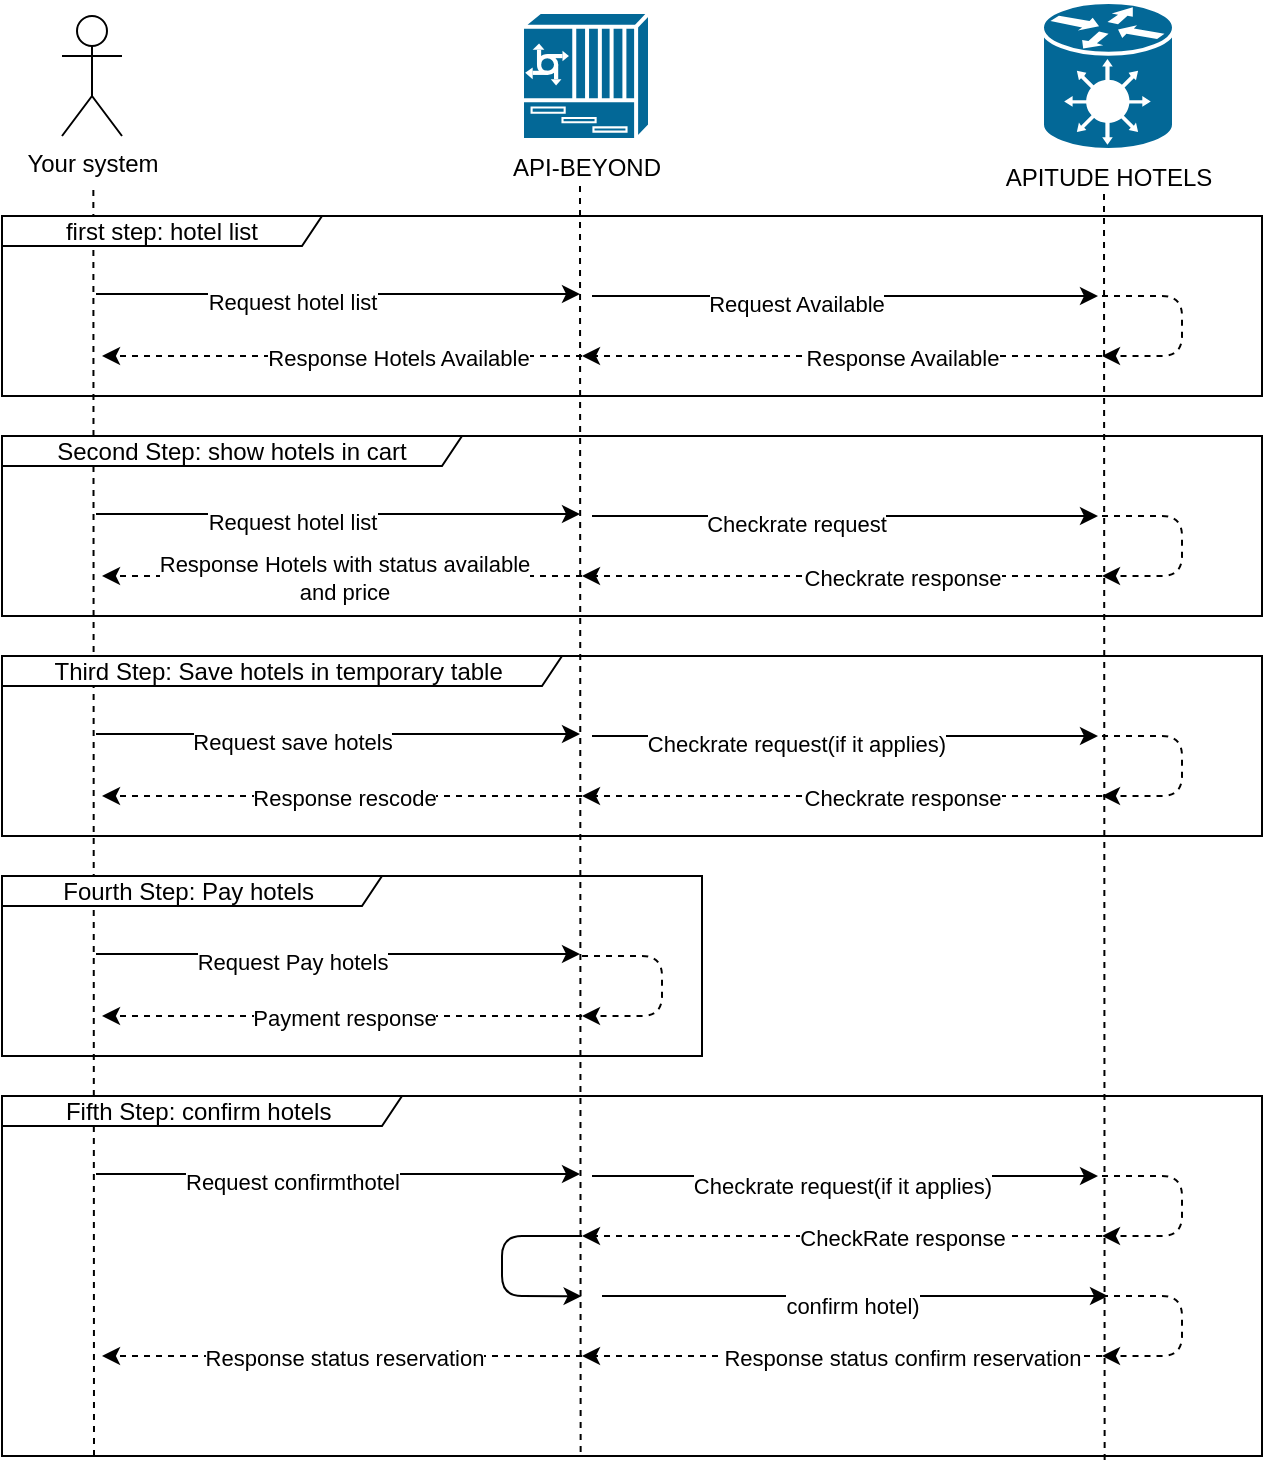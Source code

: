 <mxfile version="14.6.1" type="github">
  <diagram id="uI9NZhj-tiXMlV7Sy9HS" name="Page-1">
    <mxGraphModel dx="790" dy="454" grid="1" gridSize="10" guides="1" tooltips="1" connect="1" arrows="1" fold="1" page="1" pageScale="1" pageWidth="827" pageHeight="1169" math="0" shadow="0">
      <root>
        <mxCell id="0" />
        <mxCell id="1" parent="0" />
        <mxCell id="gHuZ6T7LDsbdSsrY7IHY-1" value="Your system" style="shape=umlActor;verticalLabelPosition=bottom;verticalAlign=top;html=1;outlineConnect=0;" parent="1" vertex="1">
          <mxGeometry x="120" y="80" width="30" height="60" as="geometry" />
        </mxCell>
        <mxCell id="gHuZ6T7LDsbdSsrY7IHY-6" value="API-BEYOND" style="shape=mxgraph.cisco.misc.6700_series;html=1;pointerEvents=1;dashed=0;fillColor=#036897;strokeColor=#ffffff;strokeWidth=2;verticalLabelPosition=bottom;verticalAlign=top;align=center;outlineConnect=0;" parent="1" vertex="1">
          <mxGeometry x="350" y="78" width="64" height="64" as="geometry" />
        </mxCell>
        <mxCell id="gHuZ6T7LDsbdSsrY7IHY-8" value="APITUDE HOTELS" style="shape=mxgraph.cisco.hubs_and_gateways.generic_gateway;html=1;pointerEvents=1;dashed=0;fillColor=#036897;strokeColor=#ffffff;strokeWidth=2;verticalLabelPosition=bottom;verticalAlign=top;align=center;outlineConnect=0;" parent="1" vertex="1">
          <mxGeometry x="610" y="73" width="66" height="74" as="geometry" />
        </mxCell>
        <mxCell id="gHuZ6T7LDsbdSsrY7IHY-10" value="" style="endArrow=none;dashed=1;html=1;" parent="1" edge="1">
          <mxGeometry width="50" height="50" relative="1" as="geometry">
            <mxPoint x="136" y="800" as="sourcePoint" />
            <mxPoint x="135.682" y="167" as="targetPoint" />
          </mxGeometry>
        </mxCell>
        <mxCell id="gHuZ6T7LDsbdSsrY7IHY-11" value="first step: hotel list" style="shape=umlFrame;whiteSpace=wrap;html=1;width=160;height=15;" parent="1" vertex="1">
          <mxGeometry x="90" y="180" width="630" height="90" as="geometry" />
        </mxCell>
        <mxCell id="gHuZ6T7LDsbdSsrY7IHY-12" value="" style="endArrow=none;dashed=1;html=1;" parent="1" edge="1">
          <mxGeometry width="50" height="50" relative="1" as="geometry">
            <mxPoint x="379.32" y="798" as="sourcePoint" />
            <mxPoint x="379.002" y="165" as="targetPoint" />
          </mxGeometry>
        </mxCell>
        <mxCell id="gHuZ6T7LDsbdSsrY7IHY-13" value="" style="endArrow=none;dashed=1;html=1;" parent="1" edge="1">
          <mxGeometry width="50" height="50" relative="1" as="geometry">
            <mxPoint x="641.32" y="802" as="sourcePoint" />
            <mxPoint x="641.002" y="169" as="targetPoint" />
          </mxGeometry>
        </mxCell>
        <mxCell id="gHuZ6T7LDsbdSsrY7IHY-14" value="" style="endArrow=classic;html=1;exitX=0.095;exitY=0.556;exitDx=0;exitDy=0;exitPerimeter=0;" parent="1" edge="1">
          <mxGeometry width="50" height="50" relative="1" as="geometry">
            <mxPoint x="137" y="219" as="sourcePoint" />
            <mxPoint x="379" y="219" as="targetPoint" />
          </mxGeometry>
        </mxCell>
        <mxCell id="gHuZ6T7LDsbdSsrY7IHY-15" value="Request hotel list" style="edgeLabel;html=1;align=center;verticalAlign=middle;resizable=0;points=[];" parent="gHuZ6T7LDsbdSsrY7IHY-14" vertex="1" connectable="0">
          <mxGeometry x="-0.196" y="-4" relative="1" as="geometry">
            <mxPoint as="offset" />
          </mxGeometry>
        </mxCell>
        <mxCell id="gHuZ6T7LDsbdSsrY7IHY-16" value="" style="endArrow=classic;html=1;exitX=0.095;exitY=0.556;exitDx=0;exitDy=0;exitPerimeter=0;" parent="1" edge="1">
          <mxGeometry width="50" height="50" relative="1" as="geometry">
            <mxPoint x="385" y="220.0" as="sourcePoint" />
            <mxPoint x="638" y="220.0" as="targetPoint" />
          </mxGeometry>
        </mxCell>
        <mxCell id="gHuZ6T7LDsbdSsrY7IHY-17" value="Request Available" style="edgeLabel;html=1;align=center;verticalAlign=middle;resizable=0;points=[];" parent="gHuZ6T7LDsbdSsrY7IHY-16" vertex="1" connectable="0">
          <mxGeometry x="-0.196" y="-4" relative="1" as="geometry">
            <mxPoint as="offset" />
          </mxGeometry>
        </mxCell>
        <mxCell id="gHuZ6T7LDsbdSsrY7IHY-21" value="" style="endArrow=classic;html=1;dashed=1;" parent="1" edge="1">
          <mxGeometry width="50" height="50" relative="1" as="geometry">
            <mxPoint x="640" y="220" as="sourcePoint" />
            <mxPoint x="640" y="250" as="targetPoint" />
            <Array as="points">
              <mxPoint x="680" y="220" />
              <mxPoint x="680" y="250" />
            </Array>
          </mxGeometry>
        </mxCell>
        <mxCell id="gHuZ6T7LDsbdSsrY7IHY-23" value="" style="endArrow=classic;html=1;dashed=1;" parent="1" edge="1">
          <mxGeometry width="50" height="50" relative="1" as="geometry">
            <mxPoint x="640" y="250" as="sourcePoint" />
            <mxPoint x="380" y="250" as="targetPoint" />
          </mxGeometry>
        </mxCell>
        <mxCell id="gHuZ6T7LDsbdSsrY7IHY-24" value="Response Available" style="edgeLabel;html=1;align=center;verticalAlign=middle;resizable=0;points=[];" parent="gHuZ6T7LDsbdSsrY7IHY-23" vertex="1" connectable="0">
          <mxGeometry x="-0.231" y="1" relative="1" as="geometry">
            <mxPoint as="offset" />
          </mxGeometry>
        </mxCell>
        <mxCell id="gHuZ6T7LDsbdSsrY7IHY-25" value="" style="endArrow=classic;html=1;dashed=1;" parent="1" edge="1">
          <mxGeometry width="50" height="50" relative="1" as="geometry">
            <mxPoint x="380" y="250" as="sourcePoint" />
            <mxPoint x="140" y="250" as="targetPoint" />
          </mxGeometry>
        </mxCell>
        <mxCell id="gHuZ6T7LDsbdSsrY7IHY-26" value="Response Hotels Available" style="edgeLabel;html=1;align=center;verticalAlign=middle;resizable=0;points=[];" parent="gHuZ6T7LDsbdSsrY7IHY-25" vertex="1" connectable="0">
          <mxGeometry x="-0.231" y="1" relative="1" as="geometry">
            <mxPoint as="offset" />
          </mxGeometry>
        </mxCell>
        <mxCell id="9R2wmJSp-VFCxMIoa1hE-1" value="Second Step: show hotels in cart" style="shape=umlFrame;whiteSpace=wrap;html=1;width=230;height=15;" vertex="1" parent="1">
          <mxGeometry x="90" y="290" width="630" height="90" as="geometry" />
        </mxCell>
        <mxCell id="9R2wmJSp-VFCxMIoa1hE-2" value="" style="endArrow=classic;html=1;exitX=0.095;exitY=0.556;exitDx=0;exitDy=0;exitPerimeter=0;" edge="1" parent="1">
          <mxGeometry width="50" height="50" relative="1" as="geometry">
            <mxPoint x="137" y="329" as="sourcePoint" />
            <mxPoint x="379" y="329" as="targetPoint" />
          </mxGeometry>
        </mxCell>
        <mxCell id="9R2wmJSp-VFCxMIoa1hE-3" value="Request hotel list" style="edgeLabel;html=1;align=center;verticalAlign=middle;resizable=0;points=[];" vertex="1" connectable="0" parent="9R2wmJSp-VFCxMIoa1hE-2">
          <mxGeometry x="-0.196" y="-4" relative="1" as="geometry">
            <mxPoint as="offset" />
          </mxGeometry>
        </mxCell>
        <mxCell id="9R2wmJSp-VFCxMIoa1hE-4" value="" style="endArrow=classic;html=1;exitX=0.095;exitY=0.556;exitDx=0;exitDy=0;exitPerimeter=0;" edge="1" parent="1">
          <mxGeometry width="50" height="50" relative="1" as="geometry">
            <mxPoint x="385" y="330.0" as="sourcePoint" />
            <mxPoint x="638" y="330.0" as="targetPoint" />
          </mxGeometry>
        </mxCell>
        <mxCell id="9R2wmJSp-VFCxMIoa1hE-5" value="Checkrate request" style="edgeLabel;html=1;align=center;verticalAlign=middle;resizable=0;points=[];" vertex="1" connectable="0" parent="9R2wmJSp-VFCxMIoa1hE-4">
          <mxGeometry x="-0.196" y="-4" relative="1" as="geometry">
            <mxPoint as="offset" />
          </mxGeometry>
        </mxCell>
        <mxCell id="9R2wmJSp-VFCxMIoa1hE-6" value="" style="endArrow=classic;html=1;dashed=1;" edge="1" parent="1">
          <mxGeometry width="50" height="50" relative="1" as="geometry">
            <mxPoint x="640" y="330" as="sourcePoint" />
            <mxPoint x="640" y="360" as="targetPoint" />
            <Array as="points">
              <mxPoint x="680" y="330" />
              <mxPoint x="680" y="360" />
            </Array>
          </mxGeometry>
        </mxCell>
        <mxCell id="9R2wmJSp-VFCxMIoa1hE-7" value="" style="endArrow=classic;html=1;dashed=1;" edge="1" parent="1">
          <mxGeometry width="50" height="50" relative="1" as="geometry">
            <mxPoint x="640" y="360" as="sourcePoint" />
            <mxPoint x="380" y="360" as="targetPoint" />
          </mxGeometry>
        </mxCell>
        <mxCell id="9R2wmJSp-VFCxMIoa1hE-8" value="Checkrate response" style="edgeLabel;html=1;align=center;verticalAlign=middle;resizable=0;points=[];" vertex="1" connectable="0" parent="9R2wmJSp-VFCxMIoa1hE-7">
          <mxGeometry x="-0.231" y="1" relative="1" as="geometry">
            <mxPoint as="offset" />
          </mxGeometry>
        </mxCell>
        <mxCell id="9R2wmJSp-VFCxMIoa1hE-9" value="" style="endArrow=classic;html=1;dashed=1;" edge="1" parent="1">
          <mxGeometry width="50" height="50" relative="1" as="geometry">
            <mxPoint x="380" y="360" as="sourcePoint" />
            <mxPoint x="140" y="360" as="targetPoint" />
          </mxGeometry>
        </mxCell>
        <mxCell id="9R2wmJSp-VFCxMIoa1hE-10" value="Response Hotels with status available &lt;br&gt;and price" style="edgeLabel;html=1;align=center;verticalAlign=middle;resizable=0;points=[];" vertex="1" connectable="0" parent="9R2wmJSp-VFCxMIoa1hE-9">
          <mxGeometry x="-0.231" y="1" relative="1" as="geometry">
            <mxPoint x="-27" as="offset" />
          </mxGeometry>
        </mxCell>
        <mxCell id="9R2wmJSp-VFCxMIoa1hE-11" value="Third Step: Save hotels in temporary table&amp;nbsp;" style="shape=umlFrame;whiteSpace=wrap;html=1;width=280;height=15;" vertex="1" parent="1">
          <mxGeometry x="90" y="400" width="630" height="90" as="geometry" />
        </mxCell>
        <mxCell id="9R2wmJSp-VFCxMIoa1hE-12" value="" style="endArrow=classic;html=1;exitX=0.095;exitY=0.556;exitDx=0;exitDy=0;exitPerimeter=0;" edge="1" parent="1">
          <mxGeometry width="50" height="50" relative="1" as="geometry">
            <mxPoint x="137" y="439" as="sourcePoint" />
            <mxPoint x="379" y="439" as="targetPoint" />
          </mxGeometry>
        </mxCell>
        <mxCell id="9R2wmJSp-VFCxMIoa1hE-13" value="Request save hotels" style="edgeLabel;html=1;align=center;verticalAlign=middle;resizable=0;points=[];" vertex="1" connectable="0" parent="9R2wmJSp-VFCxMIoa1hE-12">
          <mxGeometry x="-0.196" y="-4" relative="1" as="geometry">
            <mxPoint as="offset" />
          </mxGeometry>
        </mxCell>
        <mxCell id="9R2wmJSp-VFCxMIoa1hE-14" value="" style="endArrow=classic;html=1;exitX=0.095;exitY=0.556;exitDx=0;exitDy=0;exitPerimeter=0;" edge="1" parent="1">
          <mxGeometry width="50" height="50" relative="1" as="geometry">
            <mxPoint x="385" y="440.0" as="sourcePoint" />
            <mxPoint x="638" y="440.0" as="targetPoint" />
          </mxGeometry>
        </mxCell>
        <mxCell id="9R2wmJSp-VFCxMIoa1hE-15" value="Checkrate request(if it applies)" style="edgeLabel;html=1;align=center;verticalAlign=middle;resizable=0;points=[];" vertex="1" connectable="0" parent="9R2wmJSp-VFCxMIoa1hE-14">
          <mxGeometry x="-0.196" y="-4" relative="1" as="geometry">
            <mxPoint as="offset" />
          </mxGeometry>
        </mxCell>
        <mxCell id="9R2wmJSp-VFCxMIoa1hE-16" value="" style="endArrow=classic;html=1;dashed=1;" edge="1" parent="1">
          <mxGeometry width="50" height="50" relative="1" as="geometry">
            <mxPoint x="640" y="440" as="sourcePoint" />
            <mxPoint x="640" y="470" as="targetPoint" />
            <Array as="points">
              <mxPoint x="680" y="440" />
              <mxPoint x="680" y="470" />
            </Array>
          </mxGeometry>
        </mxCell>
        <mxCell id="9R2wmJSp-VFCxMIoa1hE-17" value="" style="endArrow=classic;html=1;dashed=1;" edge="1" parent="1">
          <mxGeometry width="50" height="50" relative="1" as="geometry">
            <mxPoint x="640" y="470" as="sourcePoint" />
            <mxPoint x="380" y="470" as="targetPoint" />
          </mxGeometry>
        </mxCell>
        <mxCell id="9R2wmJSp-VFCxMIoa1hE-18" value="Checkrate response" style="edgeLabel;html=1;align=center;verticalAlign=middle;resizable=0;points=[];" vertex="1" connectable="0" parent="9R2wmJSp-VFCxMIoa1hE-17">
          <mxGeometry x="-0.231" y="1" relative="1" as="geometry">
            <mxPoint as="offset" />
          </mxGeometry>
        </mxCell>
        <mxCell id="9R2wmJSp-VFCxMIoa1hE-19" value="" style="endArrow=classic;html=1;dashed=1;" edge="1" parent="1">
          <mxGeometry width="50" height="50" relative="1" as="geometry">
            <mxPoint x="380" y="470" as="sourcePoint" />
            <mxPoint x="140" y="470" as="targetPoint" />
          </mxGeometry>
        </mxCell>
        <mxCell id="9R2wmJSp-VFCxMIoa1hE-20" value="Response rescode" style="edgeLabel;html=1;align=center;verticalAlign=middle;resizable=0;points=[];" vertex="1" connectable="0" parent="9R2wmJSp-VFCxMIoa1hE-19">
          <mxGeometry x="-0.231" y="1" relative="1" as="geometry">
            <mxPoint x="-27" as="offset" />
          </mxGeometry>
        </mxCell>
        <mxCell id="9R2wmJSp-VFCxMIoa1hE-21" value="Fourth Step: Pay hotels&amp;nbsp;" style="shape=umlFrame;whiteSpace=wrap;html=1;width=190;height=15;" vertex="1" parent="1">
          <mxGeometry x="90" y="510" width="350" height="90" as="geometry" />
        </mxCell>
        <mxCell id="9R2wmJSp-VFCxMIoa1hE-22" value="" style="endArrow=classic;html=1;exitX=0.095;exitY=0.556;exitDx=0;exitDy=0;exitPerimeter=0;" edge="1" parent="1">
          <mxGeometry width="50" height="50" relative="1" as="geometry">
            <mxPoint x="137" y="549" as="sourcePoint" />
            <mxPoint x="379" y="549" as="targetPoint" />
          </mxGeometry>
        </mxCell>
        <mxCell id="9R2wmJSp-VFCxMIoa1hE-23" value="Request Pay hotels" style="edgeLabel;html=1;align=center;verticalAlign=middle;resizable=0;points=[];" vertex="1" connectable="0" parent="9R2wmJSp-VFCxMIoa1hE-22">
          <mxGeometry x="-0.196" y="-4" relative="1" as="geometry">
            <mxPoint as="offset" />
          </mxGeometry>
        </mxCell>
        <mxCell id="9R2wmJSp-VFCxMIoa1hE-26" value="" style="endArrow=classic;html=1;dashed=1;" edge="1" parent="1">
          <mxGeometry width="50" height="50" relative="1" as="geometry">
            <mxPoint x="380" y="550" as="sourcePoint" />
            <mxPoint x="380" y="580" as="targetPoint" />
            <Array as="points">
              <mxPoint x="420" y="550" />
              <mxPoint x="420" y="580" />
            </Array>
          </mxGeometry>
        </mxCell>
        <mxCell id="9R2wmJSp-VFCxMIoa1hE-29" value="" style="endArrow=classic;html=1;dashed=1;" edge="1" parent="1">
          <mxGeometry width="50" height="50" relative="1" as="geometry">
            <mxPoint x="380" y="580" as="sourcePoint" />
            <mxPoint x="140" y="580" as="targetPoint" />
          </mxGeometry>
        </mxCell>
        <mxCell id="9R2wmJSp-VFCxMIoa1hE-30" value="Payment response" style="edgeLabel;html=1;align=center;verticalAlign=middle;resizable=0;points=[];" vertex="1" connectable="0" parent="9R2wmJSp-VFCxMIoa1hE-29">
          <mxGeometry x="-0.231" y="1" relative="1" as="geometry">
            <mxPoint x="-27" as="offset" />
          </mxGeometry>
        </mxCell>
        <mxCell id="9R2wmJSp-VFCxMIoa1hE-31" value="Fifth Step: confirm hotels&amp;nbsp;" style="shape=umlFrame;whiteSpace=wrap;html=1;width=200;height=15;" vertex="1" parent="1">
          <mxGeometry x="90" y="620" width="630" height="180" as="geometry" />
        </mxCell>
        <mxCell id="9R2wmJSp-VFCxMIoa1hE-32" value="" style="endArrow=classic;html=1;exitX=0.095;exitY=0.556;exitDx=0;exitDy=0;exitPerimeter=0;" edge="1" parent="1">
          <mxGeometry width="50" height="50" relative="1" as="geometry">
            <mxPoint x="137" y="659" as="sourcePoint" />
            <mxPoint x="379" y="659" as="targetPoint" />
          </mxGeometry>
        </mxCell>
        <mxCell id="9R2wmJSp-VFCxMIoa1hE-33" value="Request confirmthotel" style="edgeLabel;html=1;align=center;verticalAlign=middle;resizable=0;points=[];" vertex="1" connectable="0" parent="9R2wmJSp-VFCxMIoa1hE-32">
          <mxGeometry x="-0.196" y="-4" relative="1" as="geometry">
            <mxPoint as="offset" />
          </mxGeometry>
        </mxCell>
        <mxCell id="9R2wmJSp-VFCxMIoa1hE-34" value="" style="endArrow=classic;html=1;exitX=0.095;exitY=0.556;exitDx=0;exitDy=0;exitPerimeter=0;" edge="1" parent="1">
          <mxGeometry width="50" height="50" relative="1" as="geometry">
            <mxPoint x="385" y="660.0" as="sourcePoint" />
            <mxPoint x="638" y="660.0" as="targetPoint" />
          </mxGeometry>
        </mxCell>
        <mxCell id="9R2wmJSp-VFCxMIoa1hE-35" value="Checkrate request(if it applies)" style="edgeLabel;html=1;align=center;verticalAlign=middle;resizable=0;points=[];" vertex="1" connectable="0" parent="9R2wmJSp-VFCxMIoa1hE-34">
          <mxGeometry x="-0.196" y="-4" relative="1" as="geometry">
            <mxPoint x="23" y="1" as="offset" />
          </mxGeometry>
        </mxCell>
        <mxCell id="9R2wmJSp-VFCxMIoa1hE-36" value="" style="endArrow=classic;html=1;dashed=1;" edge="1" parent="1">
          <mxGeometry width="50" height="50" relative="1" as="geometry">
            <mxPoint x="640" y="660" as="sourcePoint" />
            <mxPoint x="640" y="690" as="targetPoint" />
            <Array as="points">
              <mxPoint x="680" y="660" />
              <mxPoint x="680" y="690" />
            </Array>
          </mxGeometry>
        </mxCell>
        <mxCell id="9R2wmJSp-VFCxMIoa1hE-37" value="" style="endArrow=classic;html=1;dashed=1;" edge="1" parent="1">
          <mxGeometry width="50" height="50" relative="1" as="geometry">
            <mxPoint x="640" y="750" as="sourcePoint" />
            <mxPoint x="380" y="750" as="targetPoint" />
          </mxGeometry>
        </mxCell>
        <mxCell id="9R2wmJSp-VFCxMIoa1hE-38" value="Response status confirm reservation" style="edgeLabel;html=1;align=center;verticalAlign=middle;resizable=0;points=[];" vertex="1" connectable="0" parent="9R2wmJSp-VFCxMIoa1hE-37">
          <mxGeometry x="-0.231" y="1" relative="1" as="geometry">
            <mxPoint as="offset" />
          </mxGeometry>
        </mxCell>
        <mxCell id="9R2wmJSp-VFCxMIoa1hE-39" value="" style="endArrow=classic;html=1;dashed=1;" edge="1" parent="1">
          <mxGeometry width="50" height="50" relative="1" as="geometry">
            <mxPoint x="380" y="750" as="sourcePoint" />
            <mxPoint x="140" y="750" as="targetPoint" />
          </mxGeometry>
        </mxCell>
        <mxCell id="9R2wmJSp-VFCxMIoa1hE-40" value="Response status reservation" style="edgeLabel;html=1;align=center;verticalAlign=middle;resizable=0;points=[];" vertex="1" connectable="0" parent="9R2wmJSp-VFCxMIoa1hE-39">
          <mxGeometry x="-0.231" y="1" relative="1" as="geometry">
            <mxPoint x="-27" as="offset" />
          </mxGeometry>
        </mxCell>
        <mxCell id="9R2wmJSp-VFCxMIoa1hE-41" value="" style="endArrow=classic;html=1;entryX=0.46;entryY=0.556;entryDx=0;entryDy=0;entryPerimeter=0;" edge="1" parent="1" target="9R2wmJSp-VFCxMIoa1hE-31">
          <mxGeometry width="50" height="50" relative="1" as="geometry">
            <mxPoint x="380" y="690" as="sourcePoint" />
            <mxPoint x="300" y="720" as="targetPoint" />
            <Array as="points">
              <mxPoint x="340" y="690" />
              <mxPoint x="340" y="720" />
            </Array>
          </mxGeometry>
        </mxCell>
        <mxCell id="9R2wmJSp-VFCxMIoa1hE-42" value="" style="endArrow=classic;html=1;exitX=0.095;exitY=0.556;exitDx=0;exitDy=0;exitPerimeter=0;" edge="1" parent="1">
          <mxGeometry width="50" height="50" relative="1" as="geometry">
            <mxPoint x="390" y="720" as="sourcePoint" />
            <mxPoint x="643" y="720" as="targetPoint" />
          </mxGeometry>
        </mxCell>
        <mxCell id="9R2wmJSp-VFCxMIoa1hE-43" value="confirm hotel)" style="edgeLabel;html=1;align=center;verticalAlign=middle;resizable=0;points=[];" vertex="1" connectable="0" parent="9R2wmJSp-VFCxMIoa1hE-42">
          <mxGeometry x="-0.196" y="-4" relative="1" as="geometry">
            <mxPoint x="23" y="1" as="offset" />
          </mxGeometry>
        </mxCell>
        <mxCell id="9R2wmJSp-VFCxMIoa1hE-44" value="" style="endArrow=classic;html=1;dashed=1;" edge="1" parent="1">
          <mxGeometry width="50" height="50" relative="1" as="geometry">
            <mxPoint x="640" y="720" as="sourcePoint" />
            <mxPoint x="640" y="750" as="targetPoint" />
            <Array as="points">
              <mxPoint x="680" y="720" />
              <mxPoint x="680" y="750" />
            </Array>
          </mxGeometry>
        </mxCell>
        <mxCell id="9R2wmJSp-VFCxMIoa1hE-45" value="" style="endArrow=classic;html=1;dashed=1;" edge="1" parent="1">
          <mxGeometry width="50" height="50" relative="1" as="geometry">
            <mxPoint x="640" y="690" as="sourcePoint" />
            <mxPoint x="380" y="690" as="targetPoint" />
          </mxGeometry>
        </mxCell>
        <mxCell id="9R2wmJSp-VFCxMIoa1hE-46" value="CheckRate response" style="edgeLabel;html=1;align=center;verticalAlign=middle;resizable=0;points=[];" vertex="1" connectable="0" parent="9R2wmJSp-VFCxMIoa1hE-45">
          <mxGeometry x="-0.231" y="1" relative="1" as="geometry">
            <mxPoint as="offset" />
          </mxGeometry>
        </mxCell>
      </root>
    </mxGraphModel>
  </diagram>
</mxfile>
